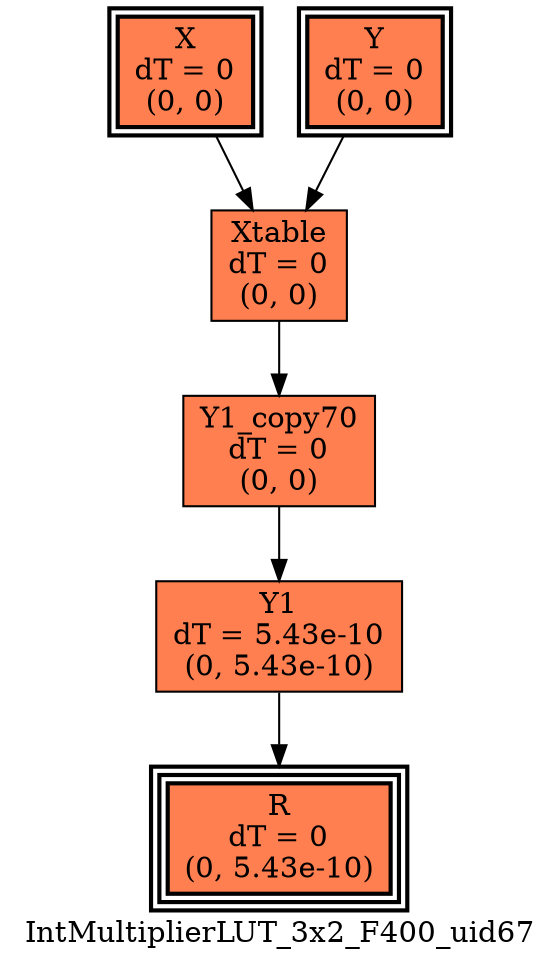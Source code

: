 digraph IntMultiplierLUT_3x2_F400_uid67
{
	//graph drawing options
	label=IntMultiplierLUT_3x2_F400_uid67;
	labelloc=bottom;
	labeljust=right;
	ratio=auto;
	nodesep=0.25;
	ranksep=0.5;

	//input/output signals of operator IntMultiplierLUT_3x2_F400_uid67
	X__IntMultiplierLUT_3x2_F400_uid67 [ label="X\ndT = 0\n(0, 0)", shape=box, color=black, style="bold, filled", fillcolor=coral, peripheries=2 ];
	Y__IntMultiplierLUT_3x2_F400_uid67 [ label="Y\ndT = 0\n(0, 0)", shape=box, color=black, style="bold, filled", fillcolor=coral, peripheries=2 ];
	R__IntMultiplierLUT_3x2_F400_uid67 [ label="R\ndT = 0\n(0, 5.43e-10)", shape=box, color=black, style="bold, filled", fillcolor=coral, peripheries=3 ];
	{rank=same X__IntMultiplierLUT_3x2_F400_uid67, Y__IntMultiplierLUT_3x2_F400_uid67};
	{rank=same R__IntMultiplierLUT_3x2_F400_uid67};
	//internal signals of operator IntMultiplierLUT_3x2_F400_uid67
	Xtable__IntMultiplierLUT_3x2_F400_uid67 [ label="Xtable\ndT = 0\n(0, 0)", shape=box, color=black, style=filled, fillcolor=coral, peripheries=1 ];
	Y1__IntMultiplierLUT_3x2_F400_uid67 [ label="Y1\ndT = 5.43e-10\n(0, 5.43e-10)", shape=box, color=black, style=filled, fillcolor=coral, peripheries=1 ];
	Y1_copy70__IntMultiplierLUT_3x2_F400_uid67 [ label="Y1_copy70\ndT = 0\n(0, 0)", shape=box, color=black, style=filled, fillcolor=coral, peripheries=1 ];

	//subcomponents of operator IntMultiplierLUT_3x2_F400_uid67

	//input and internal signal connections of operator IntMultiplierLUT_3x2_F400_uid67
	X__IntMultiplierLUT_3x2_F400_uid67 -> Xtable__IntMultiplierLUT_3x2_F400_uid67 [ arrowhead=normal, arrowsize=1.0, arrowtail=normal, color=black, dir=forward  ];
	Y__IntMultiplierLUT_3x2_F400_uid67 -> Xtable__IntMultiplierLUT_3x2_F400_uid67 [ arrowhead=normal, arrowsize=1.0, arrowtail=normal, color=black, dir=forward  ];
	Xtable__IntMultiplierLUT_3x2_F400_uid67 -> Y1_copy70__IntMultiplierLUT_3x2_F400_uid67 [ arrowhead=normal, arrowsize=1.0, arrowtail=normal, color=black, dir=forward  ];
	Y1__IntMultiplierLUT_3x2_F400_uid67 -> R__IntMultiplierLUT_3x2_F400_uid67 [ arrowhead=normal, arrowsize=1.0, arrowtail=normal, color=black, dir=forward  ];
	Y1_copy70__IntMultiplierLUT_3x2_F400_uid67 -> Y1__IntMultiplierLUT_3x2_F400_uid67 [ arrowhead=normal, arrowsize=1.0, arrowtail=normal, color=black, dir=forward  ];
}

